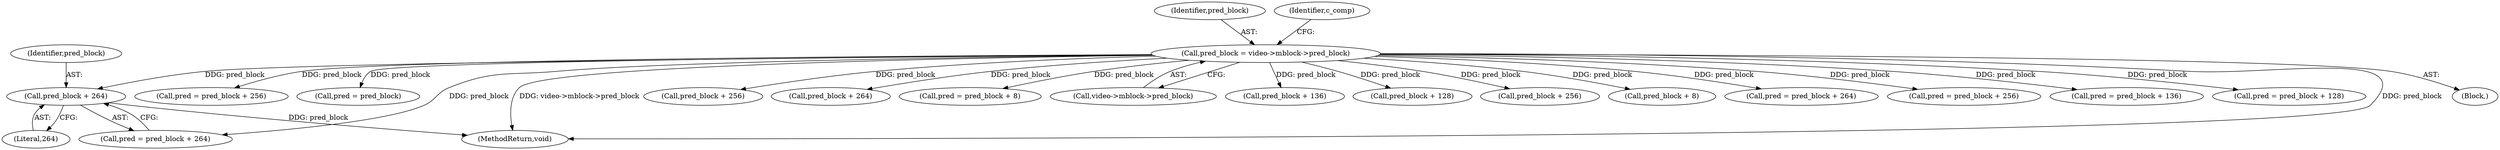 digraph "0_Android_961e5ac5788b52304e64b9a509781beaf5201fb0@pointer" {
"1001346" [label="(Call,pred_block + 264)"];
"1000605" [label="(Call,pred_block = video->mblock->pred_block)"];
"1000201" [label="(Block,)"];
"1001347" [label="(Identifier,pred_block)"];
"1001304" [label="(Call,pred = pred_block + 256)"];
"1000650" [label="(Call,pred = pred_block)"];
"1001346" [label="(Call,pred_block + 264)"];
"1000605" [label="(Call,pred_block = video->mblock->pred_block)"];
"1001348" [label="(Literal,264)"];
"1001445" [label="(MethodReturn,void)"];
"1001344" [label="(Call,pred = pred_block + 264)"];
"1001306" [label="(Call,pred_block + 256)"];
"1001421" [label="(Call,pred_block + 264)"];
"1000754" [label="(Call,pred = pred_block + 8)"];
"1000607" [label="(Call,video->mblock->pred_block)"];
"1000976" [label="(Call,pred_block + 136)"];
"1000864" [label="(Call,pred_block + 128)"];
"1001391" [label="(Call,pred_block + 256)"];
"1000756" [label="(Call,pred_block + 8)"];
"1000606" [label="(Identifier,pred_block)"];
"1001419" [label="(Call,pred = pred_block + 264)"];
"1000613" [label="(Identifier,c_comp)"];
"1001389" [label="(Call,pred = pred_block + 256)"];
"1000974" [label="(Call,pred = pred_block + 136)"];
"1000862" [label="(Call,pred = pred_block + 128)"];
"1001346" -> "1001344"  [label="AST: "];
"1001346" -> "1001348"  [label="CFG: "];
"1001347" -> "1001346"  [label="AST: "];
"1001348" -> "1001346"  [label="AST: "];
"1001344" -> "1001346"  [label="CFG: "];
"1001346" -> "1001445"  [label="DDG: pred_block"];
"1000605" -> "1001346"  [label="DDG: pred_block"];
"1000605" -> "1000201"  [label="AST: "];
"1000605" -> "1000607"  [label="CFG: "];
"1000606" -> "1000605"  [label="AST: "];
"1000607" -> "1000605"  [label="AST: "];
"1000613" -> "1000605"  [label="CFG: "];
"1000605" -> "1001445"  [label="DDG: video->mblock->pred_block"];
"1000605" -> "1001445"  [label="DDG: pred_block"];
"1000605" -> "1000650"  [label="DDG: pred_block"];
"1000605" -> "1000754"  [label="DDG: pred_block"];
"1000605" -> "1000756"  [label="DDG: pred_block"];
"1000605" -> "1000862"  [label="DDG: pred_block"];
"1000605" -> "1000864"  [label="DDG: pred_block"];
"1000605" -> "1000974"  [label="DDG: pred_block"];
"1000605" -> "1000976"  [label="DDG: pred_block"];
"1000605" -> "1001304"  [label="DDG: pred_block"];
"1000605" -> "1001306"  [label="DDG: pred_block"];
"1000605" -> "1001344"  [label="DDG: pred_block"];
"1000605" -> "1001389"  [label="DDG: pred_block"];
"1000605" -> "1001391"  [label="DDG: pred_block"];
"1000605" -> "1001419"  [label="DDG: pred_block"];
"1000605" -> "1001421"  [label="DDG: pred_block"];
}
